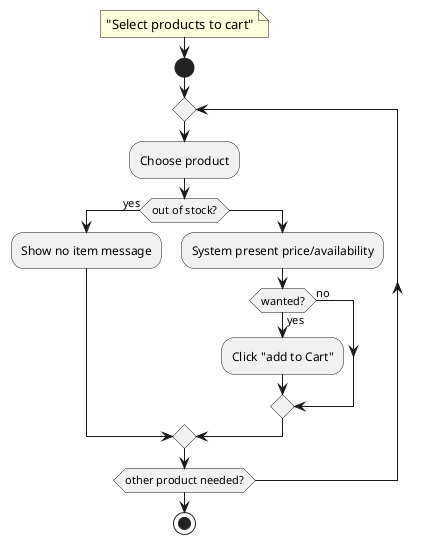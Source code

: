 @startuml "Select products to cart"
note
"Select products to cart"
end note
start
repeat
:Choose product;
if (out of stock?) then (yes)
:Show no item message;
else
:System present price/availability;
if (wanted?) then (yes)
:Click "add to Cart";
else (no)
endif
endif
repeat while (other product needed?)
stop
@enduml